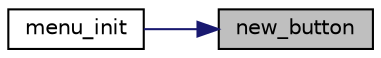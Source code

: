 digraph "new_button"
{
 // LATEX_PDF_SIZE
  edge [fontname="Helvetica",fontsize="10",labelfontname="Helvetica",labelfontsize="10"];
  node [fontname="Helvetica",fontsize="10",shape=record];
  rankdir="RL";
  Node1 [label="new_button",height=0.2,width=0.4,color="black", fillcolor="grey75", style="filled", fontcolor="black",tooltip="Initiates the info of a new button."];
  Node1 -> Node2 [dir="back",color="midnightblue",fontsize="10",style="solid",fontname="Helvetica"];
  Node2 [label="menu_init",height=0.2,width=0.4,color="black", fillcolor="white", style="filled",URL="$group__menu.html#gafae9ccfd6e7de562283d6ffc8c3cf066",tooltip="Loads the xpm images of the menu."];
}
